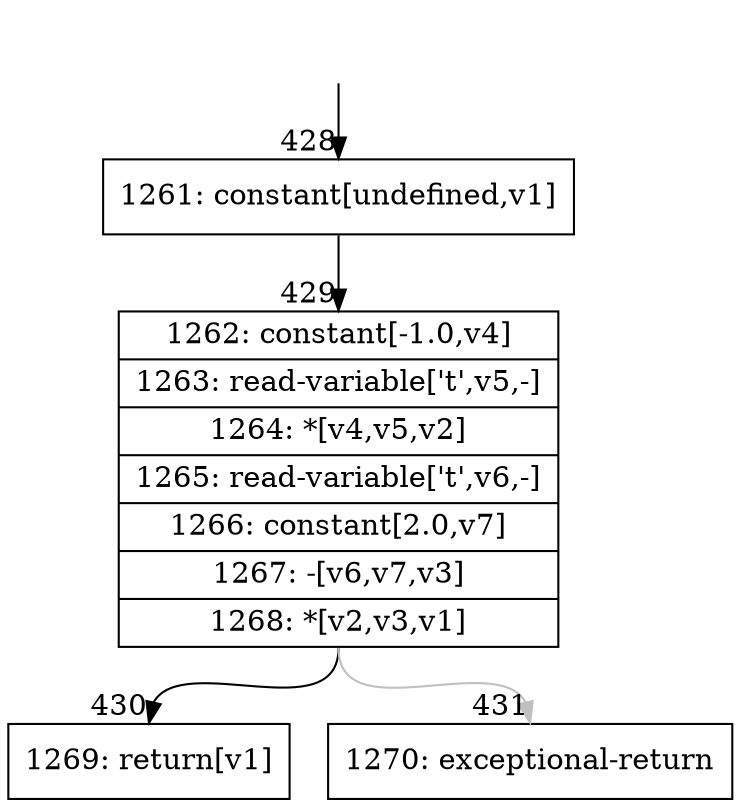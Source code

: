 digraph {
rankdir="TD"
BB_entry42[shape=none,label=""];
BB_entry42 -> BB428 [tailport=s, headport=n, headlabel="    428"]
BB428 [shape=record label="{1261: constant[undefined,v1]}" ] 
BB428 -> BB429 [tailport=s, headport=n, headlabel="      429"]
BB429 [shape=record label="{1262: constant[-1.0,v4]|1263: read-variable['t',v5,-]|1264: *[v4,v5,v2]|1265: read-variable['t',v6,-]|1266: constant[2.0,v7]|1267: -[v6,v7,v3]|1268: *[v2,v3,v1]}" ] 
BB429 -> BB430 [tailport=s, headport=n, headlabel="      430"]
BB429 -> BB431 [tailport=s, headport=n, color=gray, headlabel="      431"]
BB430 [shape=record label="{1269: return[v1]}" ] 
BB431 [shape=record label="{1270: exceptional-return}" ] 
//#$~ 526
}
